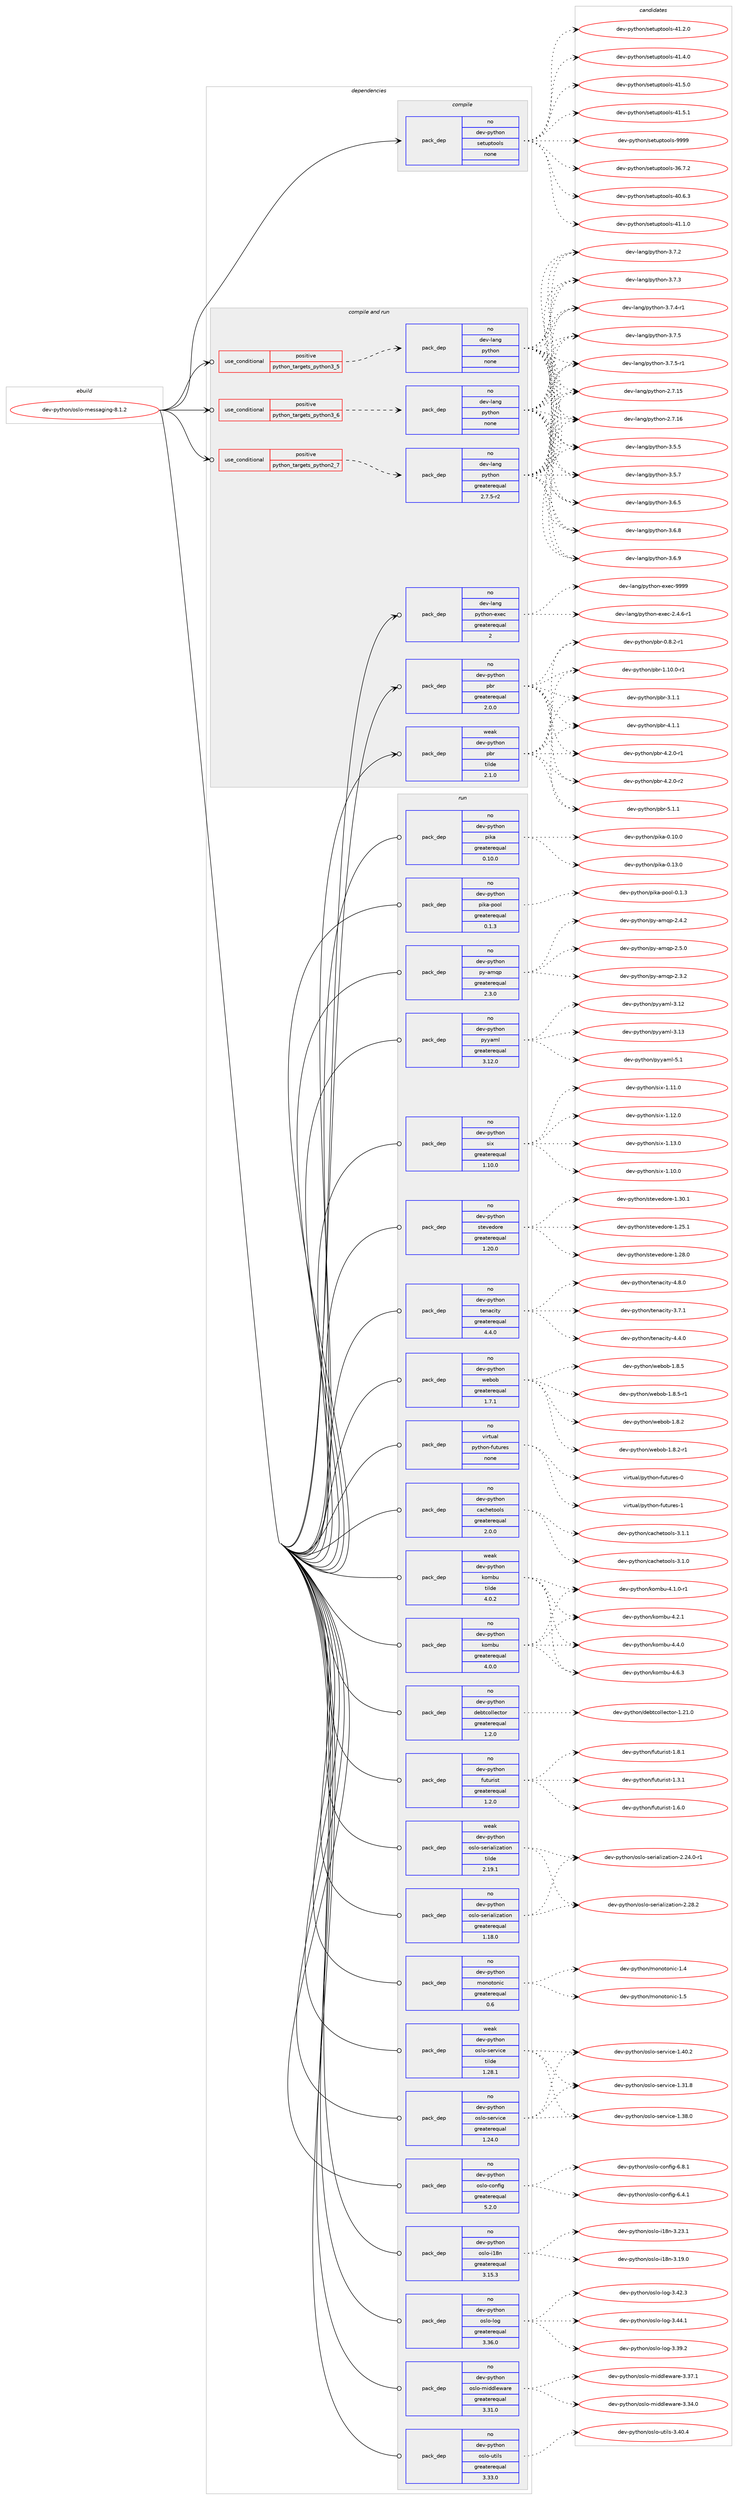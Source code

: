 digraph prolog {

# *************
# Graph options
# *************

newrank=true;
concentrate=true;
compound=true;
graph [rankdir=LR,fontname=Helvetica,fontsize=10,ranksep=1.5];#, ranksep=2.5, nodesep=0.2];
edge  [arrowhead=vee];
node  [fontname=Helvetica,fontsize=10];

# **********
# The ebuild
# **********

subgraph cluster_leftcol {
color=gray;
rank=same;
label=<<i>ebuild</i>>;
id [label="dev-python/oslo-messaging-8.1.2", color=red, width=4, href="../dev-python/oslo-messaging-8.1.2.svg"];
}

# ****************
# The dependencies
# ****************

subgraph cluster_midcol {
color=gray;
label=<<i>dependencies</i>>;
subgraph cluster_compile {
fillcolor="#eeeeee";
style=filled;
label=<<i>compile</i>>;
subgraph pack463480 {
dependency619089 [label=<<TABLE BORDER="0" CELLBORDER="1" CELLSPACING="0" CELLPADDING="4" WIDTH="220"><TR><TD ROWSPAN="6" CELLPADDING="30">pack_dep</TD></TR><TR><TD WIDTH="110">no</TD></TR><TR><TD>dev-python</TD></TR><TR><TD>setuptools</TD></TR><TR><TD>none</TD></TR><TR><TD></TD></TR></TABLE>>, shape=none, color=blue];
}
id:e -> dependency619089:w [weight=20,style="solid",arrowhead="vee"];
}
subgraph cluster_compileandrun {
fillcolor="#eeeeee";
style=filled;
label=<<i>compile and run</i>>;
subgraph cond143799 {
dependency619090 [label=<<TABLE BORDER="0" CELLBORDER="1" CELLSPACING="0" CELLPADDING="4"><TR><TD ROWSPAN="3" CELLPADDING="10">use_conditional</TD></TR><TR><TD>positive</TD></TR><TR><TD>python_targets_python2_7</TD></TR></TABLE>>, shape=none, color=red];
subgraph pack463481 {
dependency619091 [label=<<TABLE BORDER="0" CELLBORDER="1" CELLSPACING="0" CELLPADDING="4" WIDTH="220"><TR><TD ROWSPAN="6" CELLPADDING="30">pack_dep</TD></TR><TR><TD WIDTH="110">no</TD></TR><TR><TD>dev-lang</TD></TR><TR><TD>python</TD></TR><TR><TD>greaterequal</TD></TR><TR><TD>2.7.5-r2</TD></TR></TABLE>>, shape=none, color=blue];
}
dependency619090:e -> dependency619091:w [weight=20,style="dashed",arrowhead="vee"];
}
id:e -> dependency619090:w [weight=20,style="solid",arrowhead="odotvee"];
subgraph cond143800 {
dependency619092 [label=<<TABLE BORDER="0" CELLBORDER="1" CELLSPACING="0" CELLPADDING="4"><TR><TD ROWSPAN="3" CELLPADDING="10">use_conditional</TD></TR><TR><TD>positive</TD></TR><TR><TD>python_targets_python3_5</TD></TR></TABLE>>, shape=none, color=red];
subgraph pack463482 {
dependency619093 [label=<<TABLE BORDER="0" CELLBORDER="1" CELLSPACING="0" CELLPADDING="4" WIDTH="220"><TR><TD ROWSPAN="6" CELLPADDING="30">pack_dep</TD></TR><TR><TD WIDTH="110">no</TD></TR><TR><TD>dev-lang</TD></TR><TR><TD>python</TD></TR><TR><TD>none</TD></TR><TR><TD></TD></TR></TABLE>>, shape=none, color=blue];
}
dependency619092:e -> dependency619093:w [weight=20,style="dashed",arrowhead="vee"];
}
id:e -> dependency619092:w [weight=20,style="solid",arrowhead="odotvee"];
subgraph cond143801 {
dependency619094 [label=<<TABLE BORDER="0" CELLBORDER="1" CELLSPACING="0" CELLPADDING="4"><TR><TD ROWSPAN="3" CELLPADDING="10">use_conditional</TD></TR><TR><TD>positive</TD></TR><TR><TD>python_targets_python3_6</TD></TR></TABLE>>, shape=none, color=red];
subgraph pack463483 {
dependency619095 [label=<<TABLE BORDER="0" CELLBORDER="1" CELLSPACING="0" CELLPADDING="4" WIDTH="220"><TR><TD ROWSPAN="6" CELLPADDING="30">pack_dep</TD></TR><TR><TD WIDTH="110">no</TD></TR><TR><TD>dev-lang</TD></TR><TR><TD>python</TD></TR><TR><TD>none</TD></TR><TR><TD></TD></TR></TABLE>>, shape=none, color=blue];
}
dependency619094:e -> dependency619095:w [weight=20,style="dashed",arrowhead="vee"];
}
id:e -> dependency619094:w [weight=20,style="solid",arrowhead="odotvee"];
subgraph pack463484 {
dependency619096 [label=<<TABLE BORDER="0" CELLBORDER="1" CELLSPACING="0" CELLPADDING="4" WIDTH="220"><TR><TD ROWSPAN="6" CELLPADDING="30">pack_dep</TD></TR><TR><TD WIDTH="110">no</TD></TR><TR><TD>dev-lang</TD></TR><TR><TD>python-exec</TD></TR><TR><TD>greaterequal</TD></TR><TR><TD>2</TD></TR></TABLE>>, shape=none, color=blue];
}
id:e -> dependency619096:w [weight=20,style="solid",arrowhead="odotvee"];
subgraph pack463485 {
dependency619097 [label=<<TABLE BORDER="0" CELLBORDER="1" CELLSPACING="0" CELLPADDING="4" WIDTH="220"><TR><TD ROWSPAN="6" CELLPADDING="30">pack_dep</TD></TR><TR><TD WIDTH="110">no</TD></TR><TR><TD>dev-python</TD></TR><TR><TD>pbr</TD></TR><TR><TD>greaterequal</TD></TR><TR><TD>2.0.0</TD></TR></TABLE>>, shape=none, color=blue];
}
id:e -> dependency619097:w [weight=20,style="solid",arrowhead="odotvee"];
subgraph pack463486 {
dependency619098 [label=<<TABLE BORDER="0" CELLBORDER="1" CELLSPACING="0" CELLPADDING="4" WIDTH="220"><TR><TD ROWSPAN="6" CELLPADDING="30">pack_dep</TD></TR><TR><TD WIDTH="110">weak</TD></TR><TR><TD>dev-python</TD></TR><TR><TD>pbr</TD></TR><TR><TD>tilde</TD></TR><TR><TD>2.1.0</TD></TR></TABLE>>, shape=none, color=blue];
}
id:e -> dependency619098:w [weight=20,style="solid",arrowhead="odotvee"];
}
subgraph cluster_run {
fillcolor="#eeeeee";
style=filled;
label=<<i>run</i>>;
subgraph pack463487 {
dependency619099 [label=<<TABLE BORDER="0" CELLBORDER="1" CELLSPACING="0" CELLPADDING="4" WIDTH="220"><TR><TD ROWSPAN="6" CELLPADDING="30">pack_dep</TD></TR><TR><TD WIDTH="110">no</TD></TR><TR><TD>dev-python</TD></TR><TR><TD>cachetools</TD></TR><TR><TD>greaterequal</TD></TR><TR><TD>2.0.0</TD></TR></TABLE>>, shape=none, color=blue];
}
id:e -> dependency619099:w [weight=20,style="solid",arrowhead="odot"];
subgraph pack463488 {
dependency619100 [label=<<TABLE BORDER="0" CELLBORDER="1" CELLSPACING="0" CELLPADDING="4" WIDTH="220"><TR><TD ROWSPAN="6" CELLPADDING="30">pack_dep</TD></TR><TR><TD WIDTH="110">no</TD></TR><TR><TD>dev-python</TD></TR><TR><TD>debtcollector</TD></TR><TR><TD>greaterequal</TD></TR><TR><TD>1.2.0</TD></TR></TABLE>>, shape=none, color=blue];
}
id:e -> dependency619100:w [weight=20,style="solid",arrowhead="odot"];
subgraph pack463489 {
dependency619101 [label=<<TABLE BORDER="0" CELLBORDER="1" CELLSPACING="0" CELLPADDING="4" WIDTH="220"><TR><TD ROWSPAN="6" CELLPADDING="30">pack_dep</TD></TR><TR><TD WIDTH="110">no</TD></TR><TR><TD>dev-python</TD></TR><TR><TD>futurist</TD></TR><TR><TD>greaterequal</TD></TR><TR><TD>1.2.0</TD></TR></TABLE>>, shape=none, color=blue];
}
id:e -> dependency619101:w [weight=20,style="solid",arrowhead="odot"];
subgraph pack463490 {
dependency619102 [label=<<TABLE BORDER="0" CELLBORDER="1" CELLSPACING="0" CELLPADDING="4" WIDTH="220"><TR><TD ROWSPAN="6" CELLPADDING="30">pack_dep</TD></TR><TR><TD WIDTH="110">no</TD></TR><TR><TD>dev-python</TD></TR><TR><TD>kombu</TD></TR><TR><TD>greaterequal</TD></TR><TR><TD>4.0.0</TD></TR></TABLE>>, shape=none, color=blue];
}
id:e -> dependency619102:w [weight=20,style="solid",arrowhead="odot"];
subgraph pack463491 {
dependency619103 [label=<<TABLE BORDER="0" CELLBORDER="1" CELLSPACING="0" CELLPADDING="4" WIDTH="220"><TR><TD ROWSPAN="6" CELLPADDING="30">pack_dep</TD></TR><TR><TD WIDTH="110">no</TD></TR><TR><TD>dev-python</TD></TR><TR><TD>monotonic</TD></TR><TR><TD>greaterequal</TD></TR><TR><TD>0.6</TD></TR></TABLE>>, shape=none, color=blue];
}
id:e -> dependency619103:w [weight=20,style="solid",arrowhead="odot"];
subgraph pack463492 {
dependency619104 [label=<<TABLE BORDER="0" CELLBORDER="1" CELLSPACING="0" CELLPADDING="4" WIDTH="220"><TR><TD ROWSPAN="6" CELLPADDING="30">pack_dep</TD></TR><TR><TD WIDTH="110">no</TD></TR><TR><TD>dev-python</TD></TR><TR><TD>oslo-config</TD></TR><TR><TD>greaterequal</TD></TR><TR><TD>5.2.0</TD></TR></TABLE>>, shape=none, color=blue];
}
id:e -> dependency619104:w [weight=20,style="solid",arrowhead="odot"];
subgraph pack463493 {
dependency619105 [label=<<TABLE BORDER="0" CELLBORDER="1" CELLSPACING="0" CELLPADDING="4" WIDTH="220"><TR><TD ROWSPAN="6" CELLPADDING="30">pack_dep</TD></TR><TR><TD WIDTH="110">no</TD></TR><TR><TD>dev-python</TD></TR><TR><TD>oslo-i18n</TD></TR><TR><TD>greaterequal</TD></TR><TR><TD>3.15.3</TD></TR></TABLE>>, shape=none, color=blue];
}
id:e -> dependency619105:w [weight=20,style="solid",arrowhead="odot"];
subgraph pack463494 {
dependency619106 [label=<<TABLE BORDER="0" CELLBORDER="1" CELLSPACING="0" CELLPADDING="4" WIDTH="220"><TR><TD ROWSPAN="6" CELLPADDING="30">pack_dep</TD></TR><TR><TD WIDTH="110">no</TD></TR><TR><TD>dev-python</TD></TR><TR><TD>oslo-log</TD></TR><TR><TD>greaterequal</TD></TR><TR><TD>3.36.0</TD></TR></TABLE>>, shape=none, color=blue];
}
id:e -> dependency619106:w [weight=20,style="solid",arrowhead="odot"];
subgraph pack463495 {
dependency619107 [label=<<TABLE BORDER="0" CELLBORDER="1" CELLSPACING="0" CELLPADDING="4" WIDTH="220"><TR><TD ROWSPAN="6" CELLPADDING="30">pack_dep</TD></TR><TR><TD WIDTH="110">no</TD></TR><TR><TD>dev-python</TD></TR><TR><TD>oslo-middleware</TD></TR><TR><TD>greaterequal</TD></TR><TR><TD>3.31.0</TD></TR></TABLE>>, shape=none, color=blue];
}
id:e -> dependency619107:w [weight=20,style="solid",arrowhead="odot"];
subgraph pack463496 {
dependency619108 [label=<<TABLE BORDER="0" CELLBORDER="1" CELLSPACING="0" CELLPADDING="4" WIDTH="220"><TR><TD ROWSPAN="6" CELLPADDING="30">pack_dep</TD></TR><TR><TD WIDTH="110">no</TD></TR><TR><TD>dev-python</TD></TR><TR><TD>oslo-serialization</TD></TR><TR><TD>greaterequal</TD></TR><TR><TD>1.18.0</TD></TR></TABLE>>, shape=none, color=blue];
}
id:e -> dependency619108:w [weight=20,style="solid",arrowhead="odot"];
subgraph pack463497 {
dependency619109 [label=<<TABLE BORDER="0" CELLBORDER="1" CELLSPACING="0" CELLPADDING="4" WIDTH="220"><TR><TD ROWSPAN="6" CELLPADDING="30">pack_dep</TD></TR><TR><TD WIDTH="110">no</TD></TR><TR><TD>dev-python</TD></TR><TR><TD>oslo-service</TD></TR><TR><TD>greaterequal</TD></TR><TR><TD>1.24.0</TD></TR></TABLE>>, shape=none, color=blue];
}
id:e -> dependency619109:w [weight=20,style="solid",arrowhead="odot"];
subgraph pack463498 {
dependency619110 [label=<<TABLE BORDER="0" CELLBORDER="1" CELLSPACING="0" CELLPADDING="4" WIDTH="220"><TR><TD ROWSPAN="6" CELLPADDING="30">pack_dep</TD></TR><TR><TD WIDTH="110">no</TD></TR><TR><TD>dev-python</TD></TR><TR><TD>oslo-utils</TD></TR><TR><TD>greaterequal</TD></TR><TR><TD>3.33.0</TD></TR></TABLE>>, shape=none, color=blue];
}
id:e -> dependency619110:w [weight=20,style="solid",arrowhead="odot"];
subgraph pack463499 {
dependency619111 [label=<<TABLE BORDER="0" CELLBORDER="1" CELLSPACING="0" CELLPADDING="4" WIDTH="220"><TR><TD ROWSPAN="6" CELLPADDING="30">pack_dep</TD></TR><TR><TD WIDTH="110">no</TD></TR><TR><TD>dev-python</TD></TR><TR><TD>pika</TD></TR><TR><TD>greaterequal</TD></TR><TR><TD>0.10.0</TD></TR></TABLE>>, shape=none, color=blue];
}
id:e -> dependency619111:w [weight=20,style="solid",arrowhead="odot"];
subgraph pack463500 {
dependency619112 [label=<<TABLE BORDER="0" CELLBORDER="1" CELLSPACING="0" CELLPADDING="4" WIDTH="220"><TR><TD ROWSPAN="6" CELLPADDING="30">pack_dep</TD></TR><TR><TD WIDTH="110">no</TD></TR><TR><TD>dev-python</TD></TR><TR><TD>pika-pool</TD></TR><TR><TD>greaterequal</TD></TR><TR><TD>0.1.3</TD></TR></TABLE>>, shape=none, color=blue];
}
id:e -> dependency619112:w [weight=20,style="solid",arrowhead="odot"];
subgraph pack463501 {
dependency619113 [label=<<TABLE BORDER="0" CELLBORDER="1" CELLSPACING="0" CELLPADDING="4" WIDTH="220"><TR><TD ROWSPAN="6" CELLPADDING="30">pack_dep</TD></TR><TR><TD WIDTH="110">no</TD></TR><TR><TD>dev-python</TD></TR><TR><TD>py-amqp</TD></TR><TR><TD>greaterequal</TD></TR><TR><TD>2.3.0</TD></TR></TABLE>>, shape=none, color=blue];
}
id:e -> dependency619113:w [weight=20,style="solid",arrowhead="odot"];
subgraph pack463502 {
dependency619114 [label=<<TABLE BORDER="0" CELLBORDER="1" CELLSPACING="0" CELLPADDING="4" WIDTH="220"><TR><TD ROWSPAN="6" CELLPADDING="30">pack_dep</TD></TR><TR><TD WIDTH="110">no</TD></TR><TR><TD>dev-python</TD></TR><TR><TD>pyyaml</TD></TR><TR><TD>greaterequal</TD></TR><TR><TD>3.12.0</TD></TR></TABLE>>, shape=none, color=blue];
}
id:e -> dependency619114:w [weight=20,style="solid",arrowhead="odot"];
subgraph pack463503 {
dependency619115 [label=<<TABLE BORDER="0" CELLBORDER="1" CELLSPACING="0" CELLPADDING="4" WIDTH="220"><TR><TD ROWSPAN="6" CELLPADDING="30">pack_dep</TD></TR><TR><TD WIDTH="110">no</TD></TR><TR><TD>dev-python</TD></TR><TR><TD>six</TD></TR><TR><TD>greaterequal</TD></TR><TR><TD>1.10.0</TD></TR></TABLE>>, shape=none, color=blue];
}
id:e -> dependency619115:w [weight=20,style="solid",arrowhead="odot"];
subgraph pack463504 {
dependency619116 [label=<<TABLE BORDER="0" CELLBORDER="1" CELLSPACING="0" CELLPADDING="4" WIDTH="220"><TR><TD ROWSPAN="6" CELLPADDING="30">pack_dep</TD></TR><TR><TD WIDTH="110">no</TD></TR><TR><TD>dev-python</TD></TR><TR><TD>stevedore</TD></TR><TR><TD>greaterequal</TD></TR><TR><TD>1.20.0</TD></TR></TABLE>>, shape=none, color=blue];
}
id:e -> dependency619116:w [weight=20,style="solid",arrowhead="odot"];
subgraph pack463505 {
dependency619117 [label=<<TABLE BORDER="0" CELLBORDER="1" CELLSPACING="0" CELLPADDING="4" WIDTH="220"><TR><TD ROWSPAN="6" CELLPADDING="30">pack_dep</TD></TR><TR><TD WIDTH="110">no</TD></TR><TR><TD>dev-python</TD></TR><TR><TD>tenacity</TD></TR><TR><TD>greaterequal</TD></TR><TR><TD>4.4.0</TD></TR></TABLE>>, shape=none, color=blue];
}
id:e -> dependency619117:w [weight=20,style="solid",arrowhead="odot"];
subgraph pack463506 {
dependency619118 [label=<<TABLE BORDER="0" CELLBORDER="1" CELLSPACING="0" CELLPADDING="4" WIDTH="220"><TR><TD ROWSPAN="6" CELLPADDING="30">pack_dep</TD></TR><TR><TD WIDTH="110">no</TD></TR><TR><TD>dev-python</TD></TR><TR><TD>webob</TD></TR><TR><TD>greaterequal</TD></TR><TR><TD>1.7.1</TD></TR></TABLE>>, shape=none, color=blue];
}
id:e -> dependency619118:w [weight=20,style="solid",arrowhead="odot"];
subgraph pack463507 {
dependency619119 [label=<<TABLE BORDER="0" CELLBORDER="1" CELLSPACING="0" CELLPADDING="4" WIDTH="220"><TR><TD ROWSPAN="6" CELLPADDING="30">pack_dep</TD></TR><TR><TD WIDTH="110">no</TD></TR><TR><TD>virtual</TD></TR><TR><TD>python-futures</TD></TR><TR><TD>none</TD></TR><TR><TD></TD></TR></TABLE>>, shape=none, color=blue];
}
id:e -> dependency619119:w [weight=20,style="solid",arrowhead="odot"];
subgraph pack463508 {
dependency619120 [label=<<TABLE BORDER="0" CELLBORDER="1" CELLSPACING="0" CELLPADDING="4" WIDTH="220"><TR><TD ROWSPAN="6" CELLPADDING="30">pack_dep</TD></TR><TR><TD WIDTH="110">weak</TD></TR><TR><TD>dev-python</TD></TR><TR><TD>kombu</TD></TR><TR><TD>tilde</TD></TR><TR><TD>4.0.2</TD></TR></TABLE>>, shape=none, color=blue];
}
id:e -> dependency619120:w [weight=20,style="solid",arrowhead="odot"];
subgraph pack463509 {
dependency619121 [label=<<TABLE BORDER="0" CELLBORDER="1" CELLSPACING="0" CELLPADDING="4" WIDTH="220"><TR><TD ROWSPAN="6" CELLPADDING="30">pack_dep</TD></TR><TR><TD WIDTH="110">weak</TD></TR><TR><TD>dev-python</TD></TR><TR><TD>oslo-serialization</TD></TR><TR><TD>tilde</TD></TR><TR><TD>2.19.1</TD></TR></TABLE>>, shape=none, color=blue];
}
id:e -> dependency619121:w [weight=20,style="solid",arrowhead="odot"];
subgraph pack463510 {
dependency619122 [label=<<TABLE BORDER="0" CELLBORDER="1" CELLSPACING="0" CELLPADDING="4" WIDTH="220"><TR><TD ROWSPAN="6" CELLPADDING="30">pack_dep</TD></TR><TR><TD WIDTH="110">weak</TD></TR><TR><TD>dev-python</TD></TR><TR><TD>oslo-service</TD></TR><TR><TD>tilde</TD></TR><TR><TD>1.28.1</TD></TR></TABLE>>, shape=none, color=blue];
}
id:e -> dependency619122:w [weight=20,style="solid",arrowhead="odot"];
}
}

# **************
# The candidates
# **************

subgraph cluster_choices {
rank=same;
color=gray;
label=<<i>candidates</i>>;

subgraph choice463480 {
color=black;
nodesep=1;
choice100101118451121211161041111104711510111611711211611111110811545515446554650 [label="dev-python/setuptools-36.7.2", color=red, width=4,href="../dev-python/setuptools-36.7.2.svg"];
choice100101118451121211161041111104711510111611711211611111110811545524846544651 [label="dev-python/setuptools-40.6.3", color=red, width=4,href="../dev-python/setuptools-40.6.3.svg"];
choice100101118451121211161041111104711510111611711211611111110811545524946494648 [label="dev-python/setuptools-41.1.0", color=red, width=4,href="../dev-python/setuptools-41.1.0.svg"];
choice100101118451121211161041111104711510111611711211611111110811545524946504648 [label="dev-python/setuptools-41.2.0", color=red, width=4,href="../dev-python/setuptools-41.2.0.svg"];
choice100101118451121211161041111104711510111611711211611111110811545524946524648 [label="dev-python/setuptools-41.4.0", color=red, width=4,href="../dev-python/setuptools-41.4.0.svg"];
choice100101118451121211161041111104711510111611711211611111110811545524946534648 [label="dev-python/setuptools-41.5.0", color=red, width=4,href="../dev-python/setuptools-41.5.0.svg"];
choice100101118451121211161041111104711510111611711211611111110811545524946534649 [label="dev-python/setuptools-41.5.1", color=red, width=4,href="../dev-python/setuptools-41.5.1.svg"];
choice10010111845112121116104111110471151011161171121161111111081154557575757 [label="dev-python/setuptools-9999", color=red, width=4,href="../dev-python/setuptools-9999.svg"];
dependency619089:e -> choice100101118451121211161041111104711510111611711211611111110811545515446554650:w [style=dotted,weight="100"];
dependency619089:e -> choice100101118451121211161041111104711510111611711211611111110811545524846544651:w [style=dotted,weight="100"];
dependency619089:e -> choice100101118451121211161041111104711510111611711211611111110811545524946494648:w [style=dotted,weight="100"];
dependency619089:e -> choice100101118451121211161041111104711510111611711211611111110811545524946504648:w [style=dotted,weight="100"];
dependency619089:e -> choice100101118451121211161041111104711510111611711211611111110811545524946524648:w [style=dotted,weight="100"];
dependency619089:e -> choice100101118451121211161041111104711510111611711211611111110811545524946534648:w [style=dotted,weight="100"];
dependency619089:e -> choice100101118451121211161041111104711510111611711211611111110811545524946534649:w [style=dotted,weight="100"];
dependency619089:e -> choice10010111845112121116104111110471151011161171121161111111081154557575757:w [style=dotted,weight="100"];
}
subgraph choice463481 {
color=black;
nodesep=1;
choice10010111845108971101034711212111610411111045504655464953 [label="dev-lang/python-2.7.15", color=red, width=4,href="../dev-lang/python-2.7.15.svg"];
choice10010111845108971101034711212111610411111045504655464954 [label="dev-lang/python-2.7.16", color=red, width=4,href="../dev-lang/python-2.7.16.svg"];
choice100101118451089711010347112121116104111110455146534653 [label="dev-lang/python-3.5.5", color=red, width=4,href="../dev-lang/python-3.5.5.svg"];
choice100101118451089711010347112121116104111110455146534655 [label="dev-lang/python-3.5.7", color=red, width=4,href="../dev-lang/python-3.5.7.svg"];
choice100101118451089711010347112121116104111110455146544653 [label="dev-lang/python-3.6.5", color=red, width=4,href="../dev-lang/python-3.6.5.svg"];
choice100101118451089711010347112121116104111110455146544656 [label="dev-lang/python-3.6.8", color=red, width=4,href="../dev-lang/python-3.6.8.svg"];
choice100101118451089711010347112121116104111110455146544657 [label="dev-lang/python-3.6.9", color=red, width=4,href="../dev-lang/python-3.6.9.svg"];
choice100101118451089711010347112121116104111110455146554650 [label="dev-lang/python-3.7.2", color=red, width=4,href="../dev-lang/python-3.7.2.svg"];
choice100101118451089711010347112121116104111110455146554651 [label="dev-lang/python-3.7.3", color=red, width=4,href="../dev-lang/python-3.7.3.svg"];
choice1001011184510897110103471121211161041111104551465546524511449 [label="dev-lang/python-3.7.4-r1", color=red, width=4,href="../dev-lang/python-3.7.4-r1.svg"];
choice100101118451089711010347112121116104111110455146554653 [label="dev-lang/python-3.7.5", color=red, width=4,href="../dev-lang/python-3.7.5.svg"];
choice1001011184510897110103471121211161041111104551465546534511449 [label="dev-lang/python-3.7.5-r1", color=red, width=4,href="../dev-lang/python-3.7.5-r1.svg"];
dependency619091:e -> choice10010111845108971101034711212111610411111045504655464953:w [style=dotted,weight="100"];
dependency619091:e -> choice10010111845108971101034711212111610411111045504655464954:w [style=dotted,weight="100"];
dependency619091:e -> choice100101118451089711010347112121116104111110455146534653:w [style=dotted,weight="100"];
dependency619091:e -> choice100101118451089711010347112121116104111110455146534655:w [style=dotted,weight="100"];
dependency619091:e -> choice100101118451089711010347112121116104111110455146544653:w [style=dotted,weight="100"];
dependency619091:e -> choice100101118451089711010347112121116104111110455146544656:w [style=dotted,weight="100"];
dependency619091:e -> choice100101118451089711010347112121116104111110455146544657:w [style=dotted,weight="100"];
dependency619091:e -> choice100101118451089711010347112121116104111110455146554650:w [style=dotted,weight="100"];
dependency619091:e -> choice100101118451089711010347112121116104111110455146554651:w [style=dotted,weight="100"];
dependency619091:e -> choice1001011184510897110103471121211161041111104551465546524511449:w [style=dotted,weight="100"];
dependency619091:e -> choice100101118451089711010347112121116104111110455146554653:w [style=dotted,weight="100"];
dependency619091:e -> choice1001011184510897110103471121211161041111104551465546534511449:w [style=dotted,weight="100"];
}
subgraph choice463482 {
color=black;
nodesep=1;
choice10010111845108971101034711212111610411111045504655464953 [label="dev-lang/python-2.7.15", color=red, width=4,href="../dev-lang/python-2.7.15.svg"];
choice10010111845108971101034711212111610411111045504655464954 [label="dev-lang/python-2.7.16", color=red, width=4,href="../dev-lang/python-2.7.16.svg"];
choice100101118451089711010347112121116104111110455146534653 [label="dev-lang/python-3.5.5", color=red, width=4,href="../dev-lang/python-3.5.5.svg"];
choice100101118451089711010347112121116104111110455146534655 [label="dev-lang/python-3.5.7", color=red, width=4,href="../dev-lang/python-3.5.7.svg"];
choice100101118451089711010347112121116104111110455146544653 [label="dev-lang/python-3.6.5", color=red, width=4,href="../dev-lang/python-3.6.5.svg"];
choice100101118451089711010347112121116104111110455146544656 [label="dev-lang/python-3.6.8", color=red, width=4,href="../dev-lang/python-3.6.8.svg"];
choice100101118451089711010347112121116104111110455146544657 [label="dev-lang/python-3.6.9", color=red, width=4,href="../dev-lang/python-3.6.9.svg"];
choice100101118451089711010347112121116104111110455146554650 [label="dev-lang/python-3.7.2", color=red, width=4,href="../dev-lang/python-3.7.2.svg"];
choice100101118451089711010347112121116104111110455146554651 [label="dev-lang/python-3.7.3", color=red, width=4,href="../dev-lang/python-3.7.3.svg"];
choice1001011184510897110103471121211161041111104551465546524511449 [label="dev-lang/python-3.7.4-r1", color=red, width=4,href="../dev-lang/python-3.7.4-r1.svg"];
choice100101118451089711010347112121116104111110455146554653 [label="dev-lang/python-3.7.5", color=red, width=4,href="../dev-lang/python-3.7.5.svg"];
choice1001011184510897110103471121211161041111104551465546534511449 [label="dev-lang/python-3.7.5-r1", color=red, width=4,href="../dev-lang/python-3.7.5-r1.svg"];
dependency619093:e -> choice10010111845108971101034711212111610411111045504655464953:w [style=dotted,weight="100"];
dependency619093:e -> choice10010111845108971101034711212111610411111045504655464954:w [style=dotted,weight="100"];
dependency619093:e -> choice100101118451089711010347112121116104111110455146534653:w [style=dotted,weight="100"];
dependency619093:e -> choice100101118451089711010347112121116104111110455146534655:w [style=dotted,weight="100"];
dependency619093:e -> choice100101118451089711010347112121116104111110455146544653:w [style=dotted,weight="100"];
dependency619093:e -> choice100101118451089711010347112121116104111110455146544656:w [style=dotted,weight="100"];
dependency619093:e -> choice100101118451089711010347112121116104111110455146544657:w [style=dotted,weight="100"];
dependency619093:e -> choice100101118451089711010347112121116104111110455146554650:w [style=dotted,weight="100"];
dependency619093:e -> choice100101118451089711010347112121116104111110455146554651:w [style=dotted,weight="100"];
dependency619093:e -> choice1001011184510897110103471121211161041111104551465546524511449:w [style=dotted,weight="100"];
dependency619093:e -> choice100101118451089711010347112121116104111110455146554653:w [style=dotted,weight="100"];
dependency619093:e -> choice1001011184510897110103471121211161041111104551465546534511449:w [style=dotted,weight="100"];
}
subgraph choice463483 {
color=black;
nodesep=1;
choice10010111845108971101034711212111610411111045504655464953 [label="dev-lang/python-2.7.15", color=red, width=4,href="../dev-lang/python-2.7.15.svg"];
choice10010111845108971101034711212111610411111045504655464954 [label="dev-lang/python-2.7.16", color=red, width=4,href="../dev-lang/python-2.7.16.svg"];
choice100101118451089711010347112121116104111110455146534653 [label="dev-lang/python-3.5.5", color=red, width=4,href="../dev-lang/python-3.5.5.svg"];
choice100101118451089711010347112121116104111110455146534655 [label="dev-lang/python-3.5.7", color=red, width=4,href="../dev-lang/python-3.5.7.svg"];
choice100101118451089711010347112121116104111110455146544653 [label="dev-lang/python-3.6.5", color=red, width=4,href="../dev-lang/python-3.6.5.svg"];
choice100101118451089711010347112121116104111110455146544656 [label="dev-lang/python-3.6.8", color=red, width=4,href="../dev-lang/python-3.6.8.svg"];
choice100101118451089711010347112121116104111110455146544657 [label="dev-lang/python-3.6.9", color=red, width=4,href="../dev-lang/python-3.6.9.svg"];
choice100101118451089711010347112121116104111110455146554650 [label="dev-lang/python-3.7.2", color=red, width=4,href="../dev-lang/python-3.7.2.svg"];
choice100101118451089711010347112121116104111110455146554651 [label="dev-lang/python-3.7.3", color=red, width=4,href="../dev-lang/python-3.7.3.svg"];
choice1001011184510897110103471121211161041111104551465546524511449 [label="dev-lang/python-3.7.4-r1", color=red, width=4,href="../dev-lang/python-3.7.4-r1.svg"];
choice100101118451089711010347112121116104111110455146554653 [label="dev-lang/python-3.7.5", color=red, width=4,href="../dev-lang/python-3.7.5.svg"];
choice1001011184510897110103471121211161041111104551465546534511449 [label="dev-lang/python-3.7.5-r1", color=red, width=4,href="../dev-lang/python-3.7.5-r1.svg"];
dependency619095:e -> choice10010111845108971101034711212111610411111045504655464953:w [style=dotted,weight="100"];
dependency619095:e -> choice10010111845108971101034711212111610411111045504655464954:w [style=dotted,weight="100"];
dependency619095:e -> choice100101118451089711010347112121116104111110455146534653:w [style=dotted,weight="100"];
dependency619095:e -> choice100101118451089711010347112121116104111110455146534655:w [style=dotted,weight="100"];
dependency619095:e -> choice100101118451089711010347112121116104111110455146544653:w [style=dotted,weight="100"];
dependency619095:e -> choice100101118451089711010347112121116104111110455146544656:w [style=dotted,weight="100"];
dependency619095:e -> choice100101118451089711010347112121116104111110455146544657:w [style=dotted,weight="100"];
dependency619095:e -> choice100101118451089711010347112121116104111110455146554650:w [style=dotted,weight="100"];
dependency619095:e -> choice100101118451089711010347112121116104111110455146554651:w [style=dotted,weight="100"];
dependency619095:e -> choice1001011184510897110103471121211161041111104551465546524511449:w [style=dotted,weight="100"];
dependency619095:e -> choice100101118451089711010347112121116104111110455146554653:w [style=dotted,weight="100"];
dependency619095:e -> choice1001011184510897110103471121211161041111104551465546534511449:w [style=dotted,weight="100"];
}
subgraph choice463484 {
color=black;
nodesep=1;
choice10010111845108971101034711212111610411111045101120101994550465246544511449 [label="dev-lang/python-exec-2.4.6-r1", color=red, width=4,href="../dev-lang/python-exec-2.4.6-r1.svg"];
choice10010111845108971101034711212111610411111045101120101994557575757 [label="dev-lang/python-exec-9999", color=red, width=4,href="../dev-lang/python-exec-9999.svg"];
dependency619096:e -> choice10010111845108971101034711212111610411111045101120101994550465246544511449:w [style=dotted,weight="100"];
dependency619096:e -> choice10010111845108971101034711212111610411111045101120101994557575757:w [style=dotted,weight="100"];
}
subgraph choice463485 {
color=black;
nodesep=1;
choice1001011184511212111610411111047112981144548465646504511449 [label="dev-python/pbr-0.8.2-r1", color=red, width=4,href="../dev-python/pbr-0.8.2-r1.svg"];
choice100101118451121211161041111104711298114454946494846484511449 [label="dev-python/pbr-1.10.0-r1", color=red, width=4,href="../dev-python/pbr-1.10.0-r1.svg"];
choice100101118451121211161041111104711298114455146494649 [label="dev-python/pbr-3.1.1", color=red, width=4,href="../dev-python/pbr-3.1.1.svg"];
choice100101118451121211161041111104711298114455246494649 [label="dev-python/pbr-4.1.1", color=red, width=4,href="../dev-python/pbr-4.1.1.svg"];
choice1001011184511212111610411111047112981144552465046484511449 [label="dev-python/pbr-4.2.0-r1", color=red, width=4,href="../dev-python/pbr-4.2.0-r1.svg"];
choice1001011184511212111610411111047112981144552465046484511450 [label="dev-python/pbr-4.2.0-r2", color=red, width=4,href="../dev-python/pbr-4.2.0-r2.svg"];
choice100101118451121211161041111104711298114455346494649 [label="dev-python/pbr-5.1.1", color=red, width=4,href="../dev-python/pbr-5.1.1.svg"];
dependency619097:e -> choice1001011184511212111610411111047112981144548465646504511449:w [style=dotted,weight="100"];
dependency619097:e -> choice100101118451121211161041111104711298114454946494846484511449:w [style=dotted,weight="100"];
dependency619097:e -> choice100101118451121211161041111104711298114455146494649:w [style=dotted,weight="100"];
dependency619097:e -> choice100101118451121211161041111104711298114455246494649:w [style=dotted,weight="100"];
dependency619097:e -> choice1001011184511212111610411111047112981144552465046484511449:w [style=dotted,weight="100"];
dependency619097:e -> choice1001011184511212111610411111047112981144552465046484511450:w [style=dotted,weight="100"];
dependency619097:e -> choice100101118451121211161041111104711298114455346494649:w [style=dotted,weight="100"];
}
subgraph choice463486 {
color=black;
nodesep=1;
choice1001011184511212111610411111047112981144548465646504511449 [label="dev-python/pbr-0.8.2-r1", color=red, width=4,href="../dev-python/pbr-0.8.2-r1.svg"];
choice100101118451121211161041111104711298114454946494846484511449 [label="dev-python/pbr-1.10.0-r1", color=red, width=4,href="../dev-python/pbr-1.10.0-r1.svg"];
choice100101118451121211161041111104711298114455146494649 [label="dev-python/pbr-3.1.1", color=red, width=4,href="../dev-python/pbr-3.1.1.svg"];
choice100101118451121211161041111104711298114455246494649 [label="dev-python/pbr-4.1.1", color=red, width=4,href="../dev-python/pbr-4.1.1.svg"];
choice1001011184511212111610411111047112981144552465046484511449 [label="dev-python/pbr-4.2.0-r1", color=red, width=4,href="../dev-python/pbr-4.2.0-r1.svg"];
choice1001011184511212111610411111047112981144552465046484511450 [label="dev-python/pbr-4.2.0-r2", color=red, width=4,href="../dev-python/pbr-4.2.0-r2.svg"];
choice100101118451121211161041111104711298114455346494649 [label="dev-python/pbr-5.1.1", color=red, width=4,href="../dev-python/pbr-5.1.1.svg"];
dependency619098:e -> choice1001011184511212111610411111047112981144548465646504511449:w [style=dotted,weight="100"];
dependency619098:e -> choice100101118451121211161041111104711298114454946494846484511449:w [style=dotted,weight="100"];
dependency619098:e -> choice100101118451121211161041111104711298114455146494649:w [style=dotted,weight="100"];
dependency619098:e -> choice100101118451121211161041111104711298114455246494649:w [style=dotted,weight="100"];
dependency619098:e -> choice1001011184511212111610411111047112981144552465046484511449:w [style=dotted,weight="100"];
dependency619098:e -> choice1001011184511212111610411111047112981144552465046484511450:w [style=dotted,weight="100"];
dependency619098:e -> choice100101118451121211161041111104711298114455346494649:w [style=dotted,weight="100"];
}
subgraph choice463487 {
color=black;
nodesep=1;
choice1001011184511212111610411111047999799104101116111111108115455146494648 [label="dev-python/cachetools-3.1.0", color=red, width=4,href="../dev-python/cachetools-3.1.0.svg"];
choice1001011184511212111610411111047999799104101116111111108115455146494649 [label="dev-python/cachetools-3.1.1", color=red, width=4,href="../dev-python/cachetools-3.1.1.svg"];
dependency619099:e -> choice1001011184511212111610411111047999799104101116111111108115455146494648:w [style=dotted,weight="100"];
dependency619099:e -> choice1001011184511212111610411111047999799104101116111111108115455146494649:w [style=dotted,weight="100"];
}
subgraph choice463488 {
color=black;
nodesep=1;
choice100101118451121211161041111104710010198116991111081081019911611111445494650494648 [label="dev-python/debtcollector-1.21.0", color=red, width=4,href="../dev-python/debtcollector-1.21.0.svg"];
dependency619100:e -> choice100101118451121211161041111104710010198116991111081081019911611111445494650494648:w [style=dotted,weight="100"];
}
subgraph choice463489 {
color=black;
nodesep=1;
choice1001011184511212111610411111047102117116117114105115116454946514649 [label="dev-python/futurist-1.3.1", color=red, width=4,href="../dev-python/futurist-1.3.1.svg"];
choice1001011184511212111610411111047102117116117114105115116454946544648 [label="dev-python/futurist-1.6.0", color=red, width=4,href="../dev-python/futurist-1.6.0.svg"];
choice1001011184511212111610411111047102117116117114105115116454946564649 [label="dev-python/futurist-1.8.1", color=red, width=4,href="../dev-python/futurist-1.8.1.svg"];
dependency619101:e -> choice1001011184511212111610411111047102117116117114105115116454946514649:w [style=dotted,weight="100"];
dependency619101:e -> choice1001011184511212111610411111047102117116117114105115116454946544648:w [style=dotted,weight="100"];
dependency619101:e -> choice1001011184511212111610411111047102117116117114105115116454946564649:w [style=dotted,weight="100"];
}
subgraph choice463490 {
color=black;
nodesep=1;
choice1001011184511212111610411111047107111109981174552464946484511449 [label="dev-python/kombu-4.1.0-r1", color=red, width=4,href="../dev-python/kombu-4.1.0-r1.svg"];
choice100101118451121211161041111104710711110998117455246504649 [label="dev-python/kombu-4.2.1", color=red, width=4,href="../dev-python/kombu-4.2.1.svg"];
choice100101118451121211161041111104710711110998117455246524648 [label="dev-python/kombu-4.4.0", color=red, width=4,href="../dev-python/kombu-4.4.0.svg"];
choice100101118451121211161041111104710711110998117455246544651 [label="dev-python/kombu-4.6.3", color=red, width=4,href="../dev-python/kombu-4.6.3.svg"];
dependency619102:e -> choice1001011184511212111610411111047107111109981174552464946484511449:w [style=dotted,weight="100"];
dependency619102:e -> choice100101118451121211161041111104710711110998117455246504649:w [style=dotted,weight="100"];
dependency619102:e -> choice100101118451121211161041111104710711110998117455246524648:w [style=dotted,weight="100"];
dependency619102:e -> choice100101118451121211161041111104710711110998117455246544651:w [style=dotted,weight="100"];
}
subgraph choice463491 {
color=black;
nodesep=1;
choice10010111845112121116104111110471091111101111161111101059945494652 [label="dev-python/monotonic-1.4", color=red, width=4,href="../dev-python/monotonic-1.4.svg"];
choice10010111845112121116104111110471091111101111161111101059945494653 [label="dev-python/monotonic-1.5", color=red, width=4,href="../dev-python/monotonic-1.5.svg"];
dependency619103:e -> choice10010111845112121116104111110471091111101111161111101059945494652:w [style=dotted,weight="100"];
dependency619103:e -> choice10010111845112121116104111110471091111101111161111101059945494653:w [style=dotted,weight="100"];
}
subgraph choice463492 {
color=black;
nodesep=1;
choice10010111845112121116104111110471111151081114599111110102105103455446524649 [label="dev-python/oslo-config-6.4.1", color=red, width=4,href="../dev-python/oslo-config-6.4.1.svg"];
choice10010111845112121116104111110471111151081114599111110102105103455446564649 [label="dev-python/oslo-config-6.8.1", color=red, width=4,href="../dev-python/oslo-config-6.8.1.svg"];
dependency619104:e -> choice10010111845112121116104111110471111151081114599111110102105103455446524649:w [style=dotted,weight="100"];
dependency619104:e -> choice10010111845112121116104111110471111151081114599111110102105103455446564649:w [style=dotted,weight="100"];
}
subgraph choice463493 {
color=black;
nodesep=1;
choice100101118451121211161041111104711111510811145105495611045514649574648 [label="dev-python/oslo-i18n-3.19.0", color=red, width=4,href="../dev-python/oslo-i18n-3.19.0.svg"];
choice100101118451121211161041111104711111510811145105495611045514650514649 [label="dev-python/oslo-i18n-3.23.1", color=red, width=4,href="../dev-python/oslo-i18n-3.23.1.svg"];
dependency619105:e -> choice100101118451121211161041111104711111510811145105495611045514649574648:w [style=dotted,weight="100"];
dependency619105:e -> choice100101118451121211161041111104711111510811145105495611045514650514649:w [style=dotted,weight="100"];
}
subgraph choice463494 {
color=black;
nodesep=1;
choice10010111845112121116104111110471111151081114510811110345514651574650 [label="dev-python/oslo-log-3.39.2", color=red, width=4,href="../dev-python/oslo-log-3.39.2.svg"];
choice10010111845112121116104111110471111151081114510811110345514652504651 [label="dev-python/oslo-log-3.42.3", color=red, width=4,href="../dev-python/oslo-log-3.42.3.svg"];
choice10010111845112121116104111110471111151081114510811110345514652524649 [label="dev-python/oslo-log-3.44.1", color=red, width=4,href="../dev-python/oslo-log-3.44.1.svg"];
dependency619106:e -> choice10010111845112121116104111110471111151081114510811110345514651574650:w [style=dotted,weight="100"];
dependency619106:e -> choice10010111845112121116104111110471111151081114510811110345514652504651:w [style=dotted,weight="100"];
dependency619106:e -> choice10010111845112121116104111110471111151081114510811110345514652524649:w [style=dotted,weight="100"];
}
subgraph choice463495 {
color=black;
nodesep=1;
choice1001011184511212111610411111047111115108111451091051001001081011199711410145514651524648 [label="dev-python/oslo-middleware-3.34.0", color=red, width=4,href="../dev-python/oslo-middleware-3.34.0.svg"];
choice1001011184511212111610411111047111115108111451091051001001081011199711410145514651554649 [label="dev-python/oslo-middleware-3.37.1", color=red, width=4,href="../dev-python/oslo-middleware-3.37.1.svg"];
dependency619107:e -> choice1001011184511212111610411111047111115108111451091051001001081011199711410145514651524648:w [style=dotted,weight="100"];
dependency619107:e -> choice1001011184511212111610411111047111115108111451091051001001081011199711410145514651554649:w [style=dotted,weight="100"];
}
subgraph choice463496 {
color=black;
nodesep=1;
choice1001011184511212111610411111047111115108111451151011141059710810512297116105111110455046505246484511449 [label="dev-python/oslo-serialization-2.24.0-r1", color=red, width=4,href="../dev-python/oslo-serialization-2.24.0-r1.svg"];
choice100101118451121211161041111104711111510811145115101114105971081051229711610511111045504650564650 [label="dev-python/oslo-serialization-2.28.2", color=red, width=4,href="../dev-python/oslo-serialization-2.28.2.svg"];
dependency619108:e -> choice1001011184511212111610411111047111115108111451151011141059710810512297116105111110455046505246484511449:w [style=dotted,weight="100"];
dependency619108:e -> choice100101118451121211161041111104711111510811145115101114105971081051229711610511111045504650564650:w [style=dotted,weight="100"];
}
subgraph choice463497 {
color=black;
nodesep=1;
choice1001011184511212111610411111047111115108111451151011141181059910145494651494656 [label="dev-python/oslo-service-1.31.8", color=red, width=4,href="../dev-python/oslo-service-1.31.8.svg"];
choice1001011184511212111610411111047111115108111451151011141181059910145494651564648 [label="dev-python/oslo-service-1.38.0", color=red, width=4,href="../dev-python/oslo-service-1.38.0.svg"];
choice1001011184511212111610411111047111115108111451151011141181059910145494652484650 [label="dev-python/oslo-service-1.40.2", color=red, width=4,href="../dev-python/oslo-service-1.40.2.svg"];
dependency619109:e -> choice1001011184511212111610411111047111115108111451151011141181059910145494651494656:w [style=dotted,weight="100"];
dependency619109:e -> choice1001011184511212111610411111047111115108111451151011141181059910145494651564648:w [style=dotted,weight="100"];
dependency619109:e -> choice1001011184511212111610411111047111115108111451151011141181059910145494652484650:w [style=dotted,weight="100"];
}
subgraph choice463498 {
color=black;
nodesep=1;
choice10010111845112121116104111110471111151081114511711610510811545514652484652 [label="dev-python/oslo-utils-3.40.4", color=red, width=4,href="../dev-python/oslo-utils-3.40.4.svg"];
dependency619110:e -> choice10010111845112121116104111110471111151081114511711610510811545514652484652:w [style=dotted,weight="100"];
}
subgraph choice463499 {
color=black;
nodesep=1;
choice10010111845112121116104111110471121051079745484649484648 [label="dev-python/pika-0.10.0", color=red, width=4,href="../dev-python/pika-0.10.0.svg"];
choice10010111845112121116104111110471121051079745484649514648 [label="dev-python/pika-0.13.0", color=red, width=4,href="../dev-python/pika-0.13.0.svg"];
dependency619111:e -> choice10010111845112121116104111110471121051079745484649484648:w [style=dotted,weight="100"];
dependency619111:e -> choice10010111845112121116104111110471121051079745484649514648:w [style=dotted,weight="100"];
}
subgraph choice463500 {
color=black;
nodesep=1;
choice10010111845112121116104111110471121051079745112111111108454846494651 [label="dev-python/pika-pool-0.1.3", color=red, width=4,href="../dev-python/pika-pool-0.1.3.svg"];
dependency619112:e -> choice10010111845112121116104111110471121051079745112111111108454846494651:w [style=dotted,weight="100"];
}
subgraph choice463501 {
color=black;
nodesep=1;
choice10010111845112121116104111110471121214597109113112455046514650 [label="dev-python/py-amqp-2.3.2", color=red, width=4,href="../dev-python/py-amqp-2.3.2.svg"];
choice10010111845112121116104111110471121214597109113112455046524650 [label="dev-python/py-amqp-2.4.2", color=red, width=4,href="../dev-python/py-amqp-2.4.2.svg"];
choice10010111845112121116104111110471121214597109113112455046534648 [label="dev-python/py-amqp-2.5.0", color=red, width=4,href="../dev-python/py-amqp-2.5.0.svg"];
dependency619113:e -> choice10010111845112121116104111110471121214597109113112455046514650:w [style=dotted,weight="100"];
dependency619113:e -> choice10010111845112121116104111110471121214597109113112455046524650:w [style=dotted,weight="100"];
dependency619113:e -> choice10010111845112121116104111110471121214597109113112455046534648:w [style=dotted,weight="100"];
}
subgraph choice463502 {
color=black;
nodesep=1;
choice1001011184511212111610411111047112121121971091084551464950 [label="dev-python/pyyaml-3.12", color=red, width=4,href="../dev-python/pyyaml-3.12.svg"];
choice1001011184511212111610411111047112121121971091084551464951 [label="dev-python/pyyaml-3.13", color=red, width=4,href="../dev-python/pyyaml-3.13.svg"];
choice10010111845112121116104111110471121211219710910845534649 [label="dev-python/pyyaml-5.1", color=red, width=4,href="../dev-python/pyyaml-5.1.svg"];
dependency619114:e -> choice1001011184511212111610411111047112121121971091084551464950:w [style=dotted,weight="100"];
dependency619114:e -> choice1001011184511212111610411111047112121121971091084551464951:w [style=dotted,weight="100"];
dependency619114:e -> choice10010111845112121116104111110471121211219710910845534649:w [style=dotted,weight="100"];
}
subgraph choice463503 {
color=black;
nodesep=1;
choice100101118451121211161041111104711510512045494649484648 [label="dev-python/six-1.10.0", color=red, width=4,href="../dev-python/six-1.10.0.svg"];
choice100101118451121211161041111104711510512045494649494648 [label="dev-python/six-1.11.0", color=red, width=4,href="../dev-python/six-1.11.0.svg"];
choice100101118451121211161041111104711510512045494649504648 [label="dev-python/six-1.12.0", color=red, width=4,href="../dev-python/six-1.12.0.svg"];
choice100101118451121211161041111104711510512045494649514648 [label="dev-python/six-1.13.0", color=red, width=4,href="../dev-python/six-1.13.0.svg"];
dependency619115:e -> choice100101118451121211161041111104711510512045494649484648:w [style=dotted,weight="100"];
dependency619115:e -> choice100101118451121211161041111104711510512045494649494648:w [style=dotted,weight="100"];
dependency619115:e -> choice100101118451121211161041111104711510512045494649504648:w [style=dotted,weight="100"];
dependency619115:e -> choice100101118451121211161041111104711510512045494649514648:w [style=dotted,weight="100"];
}
subgraph choice463504 {
color=black;
nodesep=1;
choice100101118451121211161041111104711511610111810110011111410145494650534649 [label="dev-python/stevedore-1.25.1", color=red, width=4,href="../dev-python/stevedore-1.25.1.svg"];
choice100101118451121211161041111104711511610111810110011111410145494650564648 [label="dev-python/stevedore-1.28.0", color=red, width=4,href="../dev-python/stevedore-1.28.0.svg"];
choice100101118451121211161041111104711511610111810110011111410145494651484649 [label="dev-python/stevedore-1.30.1", color=red, width=4,href="../dev-python/stevedore-1.30.1.svg"];
dependency619116:e -> choice100101118451121211161041111104711511610111810110011111410145494650534649:w [style=dotted,weight="100"];
dependency619116:e -> choice100101118451121211161041111104711511610111810110011111410145494650564648:w [style=dotted,weight="100"];
dependency619116:e -> choice100101118451121211161041111104711511610111810110011111410145494651484649:w [style=dotted,weight="100"];
}
subgraph choice463505 {
color=black;
nodesep=1;
choice10010111845112121116104111110471161011109799105116121455146554649 [label="dev-python/tenacity-3.7.1", color=red, width=4,href="../dev-python/tenacity-3.7.1.svg"];
choice10010111845112121116104111110471161011109799105116121455246524648 [label="dev-python/tenacity-4.4.0", color=red, width=4,href="../dev-python/tenacity-4.4.0.svg"];
choice10010111845112121116104111110471161011109799105116121455246564648 [label="dev-python/tenacity-4.8.0", color=red, width=4,href="../dev-python/tenacity-4.8.0.svg"];
dependency619117:e -> choice10010111845112121116104111110471161011109799105116121455146554649:w [style=dotted,weight="100"];
dependency619117:e -> choice10010111845112121116104111110471161011109799105116121455246524648:w [style=dotted,weight="100"];
dependency619117:e -> choice10010111845112121116104111110471161011109799105116121455246564648:w [style=dotted,weight="100"];
}
subgraph choice463506 {
color=black;
nodesep=1;
choice10010111845112121116104111110471191019811198454946564650 [label="dev-python/webob-1.8.2", color=red, width=4,href="../dev-python/webob-1.8.2.svg"];
choice100101118451121211161041111104711910198111984549465646504511449 [label="dev-python/webob-1.8.2-r1", color=red, width=4,href="../dev-python/webob-1.8.2-r1.svg"];
choice10010111845112121116104111110471191019811198454946564653 [label="dev-python/webob-1.8.5", color=red, width=4,href="../dev-python/webob-1.8.5.svg"];
choice100101118451121211161041111104711910198111984549465646534511449 [label="dev-python/webob-1.8.5-r1", color=red, width=4,href="../dev-python/webob-1.8.5-r1.svg"];
dependency619118:e -> choice10010111845112121116104111110471191019811198454946564650:w [style=dotted,weight="100"];
dependency619118:e -> choice100101118451121211161041111104711910198111984549465646504511449:w [style=dotted,weight="100"];
dependency619118:e -> choice10010111845112121116104111110471191019811198454946564653:w [style=dotted,weight="100"];
dependency619118:e -> choice100101118451121211161041111104711910198111984549465646534511449:w [style=dotted,weight="100"];
}
subgraph choice463507 {
color=black;
nodesep=1;
choice1181051141161179710847112121116104111110451021171161171141011154548 [label="virtual/python-futures-0", color=red, width=4,href="../virtual/python-futures-0.svg"];
choice1181051141161179710847112121116104111110451021171161171141011154549 [label="virtual/python-futures-1", color=red, width=4,href="../virtual/python-futures-1.svg"];
dependency619119:e -> choice1181051141161179710847112121116104111110451021171161171141011154548:w [style=dotted,weight="100"];
dependency619119:e -> choice1181051141161179710847112121116104111110451021171161171141011154549:w [style=dotted,weight="100"];
}
subgraph choice463508 {
color=black;
nodesep=1;
choice1001011184511212111610411111047107111109981174552464946484511449 [label="dev-python/kombu-4.1.0-r1", color=red, width=4,href="../dev-python/kombu-4.1.0-r1.svg"];
choice100101118451121211161041111104710711110998117455246504649 [label="dev-python/kombu-4.2.1", color=red, width=4,href="../dev-python/kombu-4.2.1.svg"];
choice100101118451121211161041111104710711110998117455246524648 [label="dev-python/kombu-4.4.0", color=red, width=4,href="../dev-python/kombu-4.4.0.svg"];
choice100101118451121211161041111104710711110998117455246544651 [label="dev-python/kombu-4.6.3", color=red, width=4,href="../dev-python/kombu-4.6.3.svg"];
dependency619120:e -> choice1001011184511212111610411111047107111109981174552464946484511449:w [style=dotted,weight="100"];
dependency619120:e -> choice100101118451121211161041111104710711110998117455246504649:w [style=dotted,weight="100"];
dependency619120:e -> choice100101118451121211161041111104710711110998117455246524648:w [style=dotted,weight="100"];
dependency619120:e -> choice100101118451121211161041111104710711110998117455246544651:w [style=dotted,weight="100"];
}
subgraph choice463509 {
color=black;
nodesep=1;
choice1001011184511212111610411111047111115108111451151011141059710810512297116105111110455046505246484511449 [label="dev-python/oslo-serialization-2.24.0-r1", color=red, width=4,href="../dev-python/oslo-serialization-2.24.0-r1.svg"];
choice100101118451121211161041111104711111510811145115101114105971081051229711610511111045504650564650 [label="dev-python/oslo-serialization-2.28.2", color=red, width=4,href="../dev-python/oslo-serialization-2.28.2.svg"];
dependency619121:e -> choice1001011184511212111610411111047111115108111451151011141059710810512297116105111110455046505246484511449:w [style=dotted,weight="100"];
dependency619121:e -> choice100101118451121211161041111104711111510811145115101114105971081051229711610511111045504650564650:w [style=dotted,weight="100"];
}
subgraph choice463510 {
color=black;
nodesep=1;
choice1001011184511212111610411111047111115108111451151011141181059910145494651494656 [label="dev-python/oslo-service-1.31.8", color=red, width=4,href="../dev-python/oslo-service-1.31.8.svg"];
choice1001011184511212111610411111047111115108111451151011141181059910145494651564648 [label="dev-python/oslo-service-1.38.0", color=red, width=4,href="../dev-python/oslo-service-1.38.0.svg"];
choice1001011184511212111610411111047111115108111451151011141181059910145494652484650 [label="dev-python/oslo-service-1.40.2", color=red, width=4,href="../dev-python/oslo-service-1.40.2.svg"];
dependency619122:e -> choice1001011184511212111610411111047111115108111451151011141181059910145494651494656:w [style=dotted,weight="100"];
dependency619122:e -> choice1001011184511212111610411111047111115108111451151011141181059910145494651564648:w [style=dotted,weight="100"];
dependency619122:e -> choice1001011184511212111610411111047111115108111451151011141181059910145494652484650:w [style=dotted,weight="100"];
}
}

}
